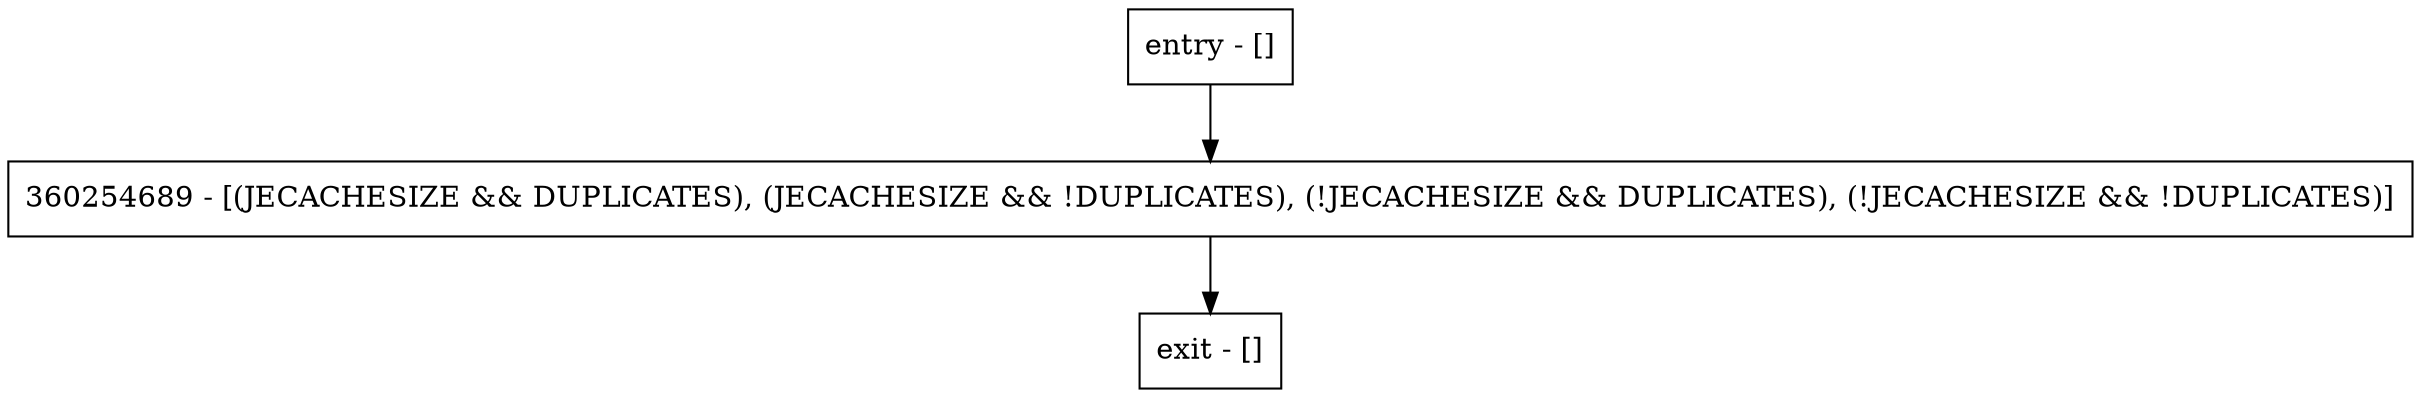 digraph newVerifyException {
node [shape=record];
entry [label="entry - []"];
exit [label="exit - []"];
360254689 [label="360254689 - [(JECACHESIZE && DUPLICATES), (JECACHESIZE && !DUPLICATES), (!JECACHESIZE && DUPLICATES), (!JECACHESIZE && !DUPLICATES)]"];
entry;
exit;
entry -> 360254689;
360254689 -> exit;
}
